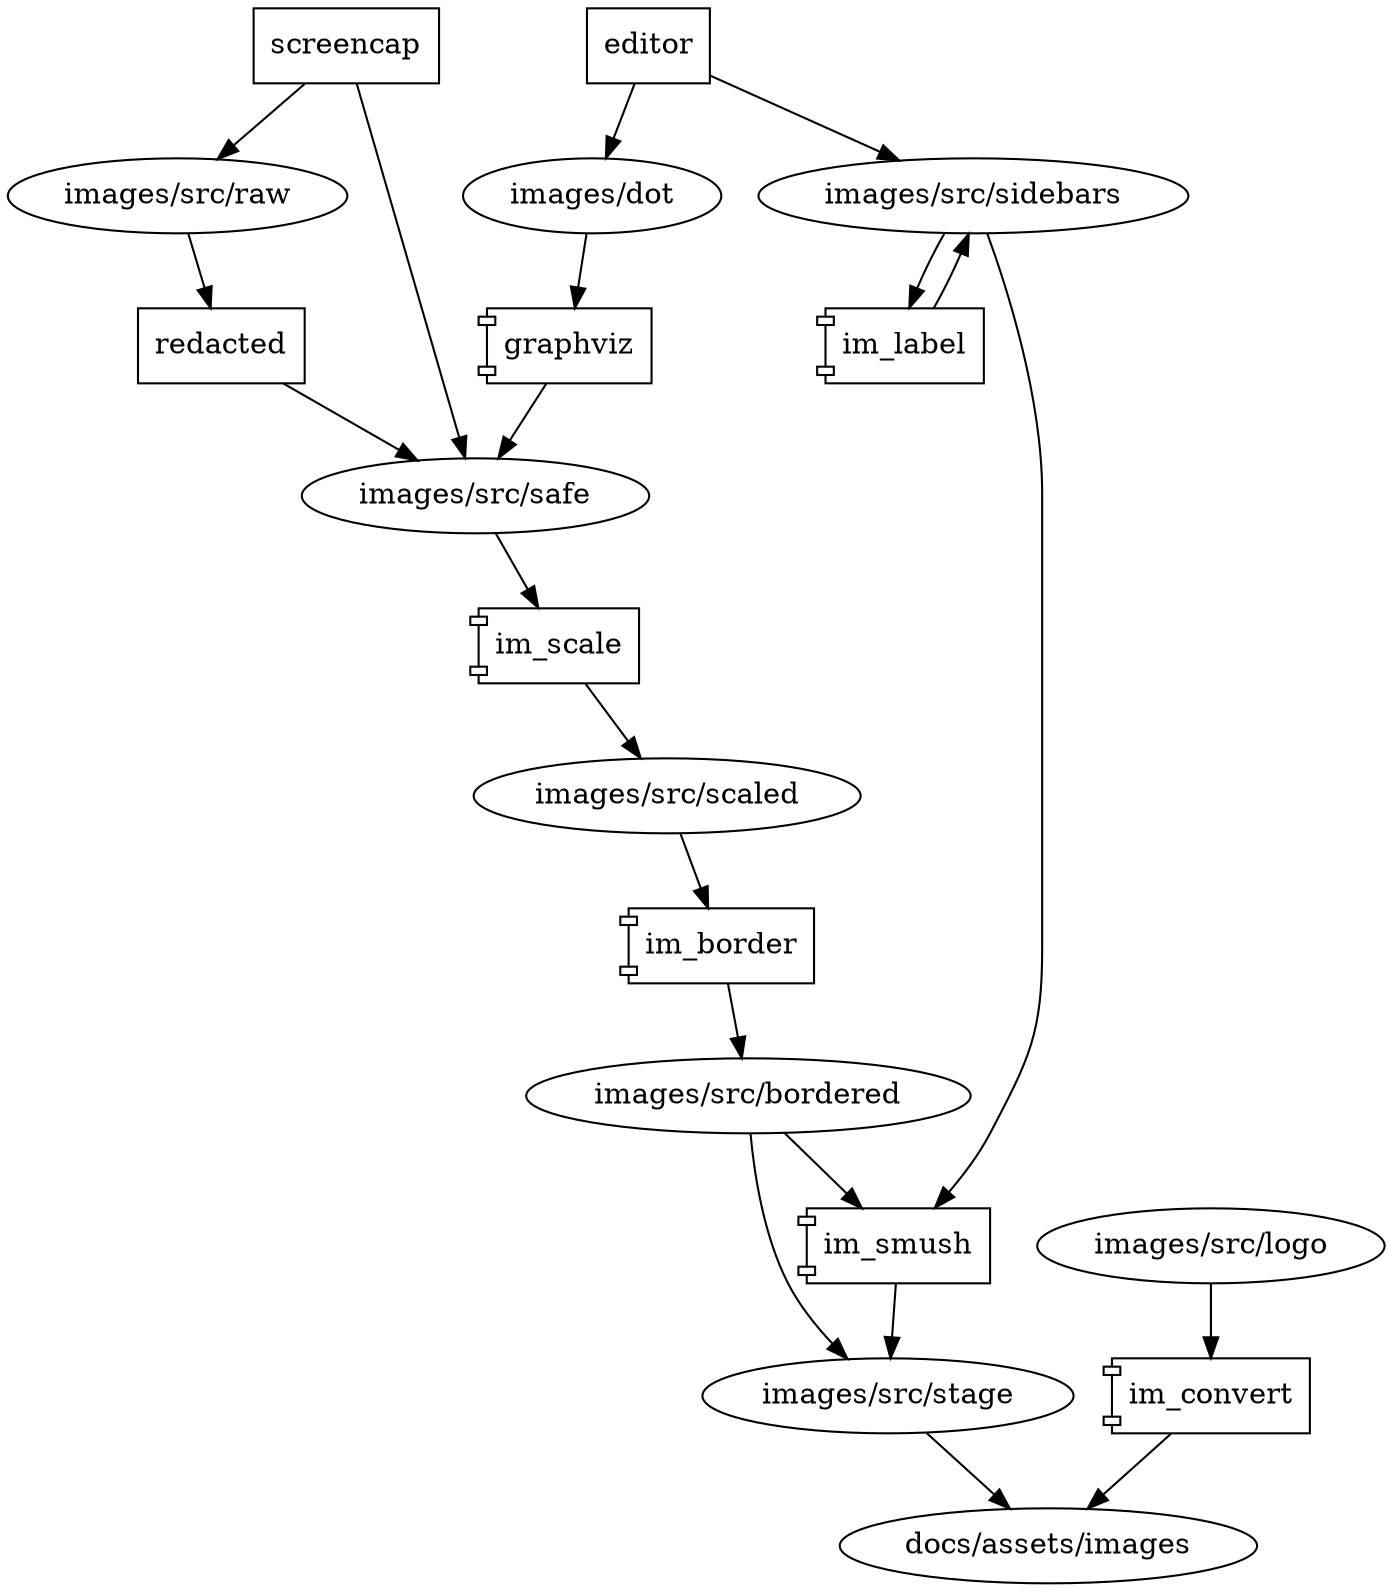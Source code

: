 # how graphics are processed
digraph{
  node[shape=rect]
   screencap editor redacted  
  node[shape=component]
    graphviz
    im_label
    im_scale
    im_border
    im_smush
    im_convert
  node [shape=ellipse]
  editor->{"images/dot","images/src/sidebars"}
  "images/src/sidebars"->im_label->"images/src/sidebars"
  screencap->{"images/src/raw","images/src/safe"}
  "images/dot"->graphviz->"images/src/safe"
  {"images/src/sidebars","images/src/bordered"}->im_smush
  "images/src/raw"->redacted->"images/src/safe"
  {"images/src/safe"}->im_scale->"images/src/scaled"->im_border->"images/src/bordered"
  {"images/src/bordered",im_smush}->"images/src/stage"->"docs/assets/images"
  "images/src/logo" -> im_convert -> "docs/assets/images"

}